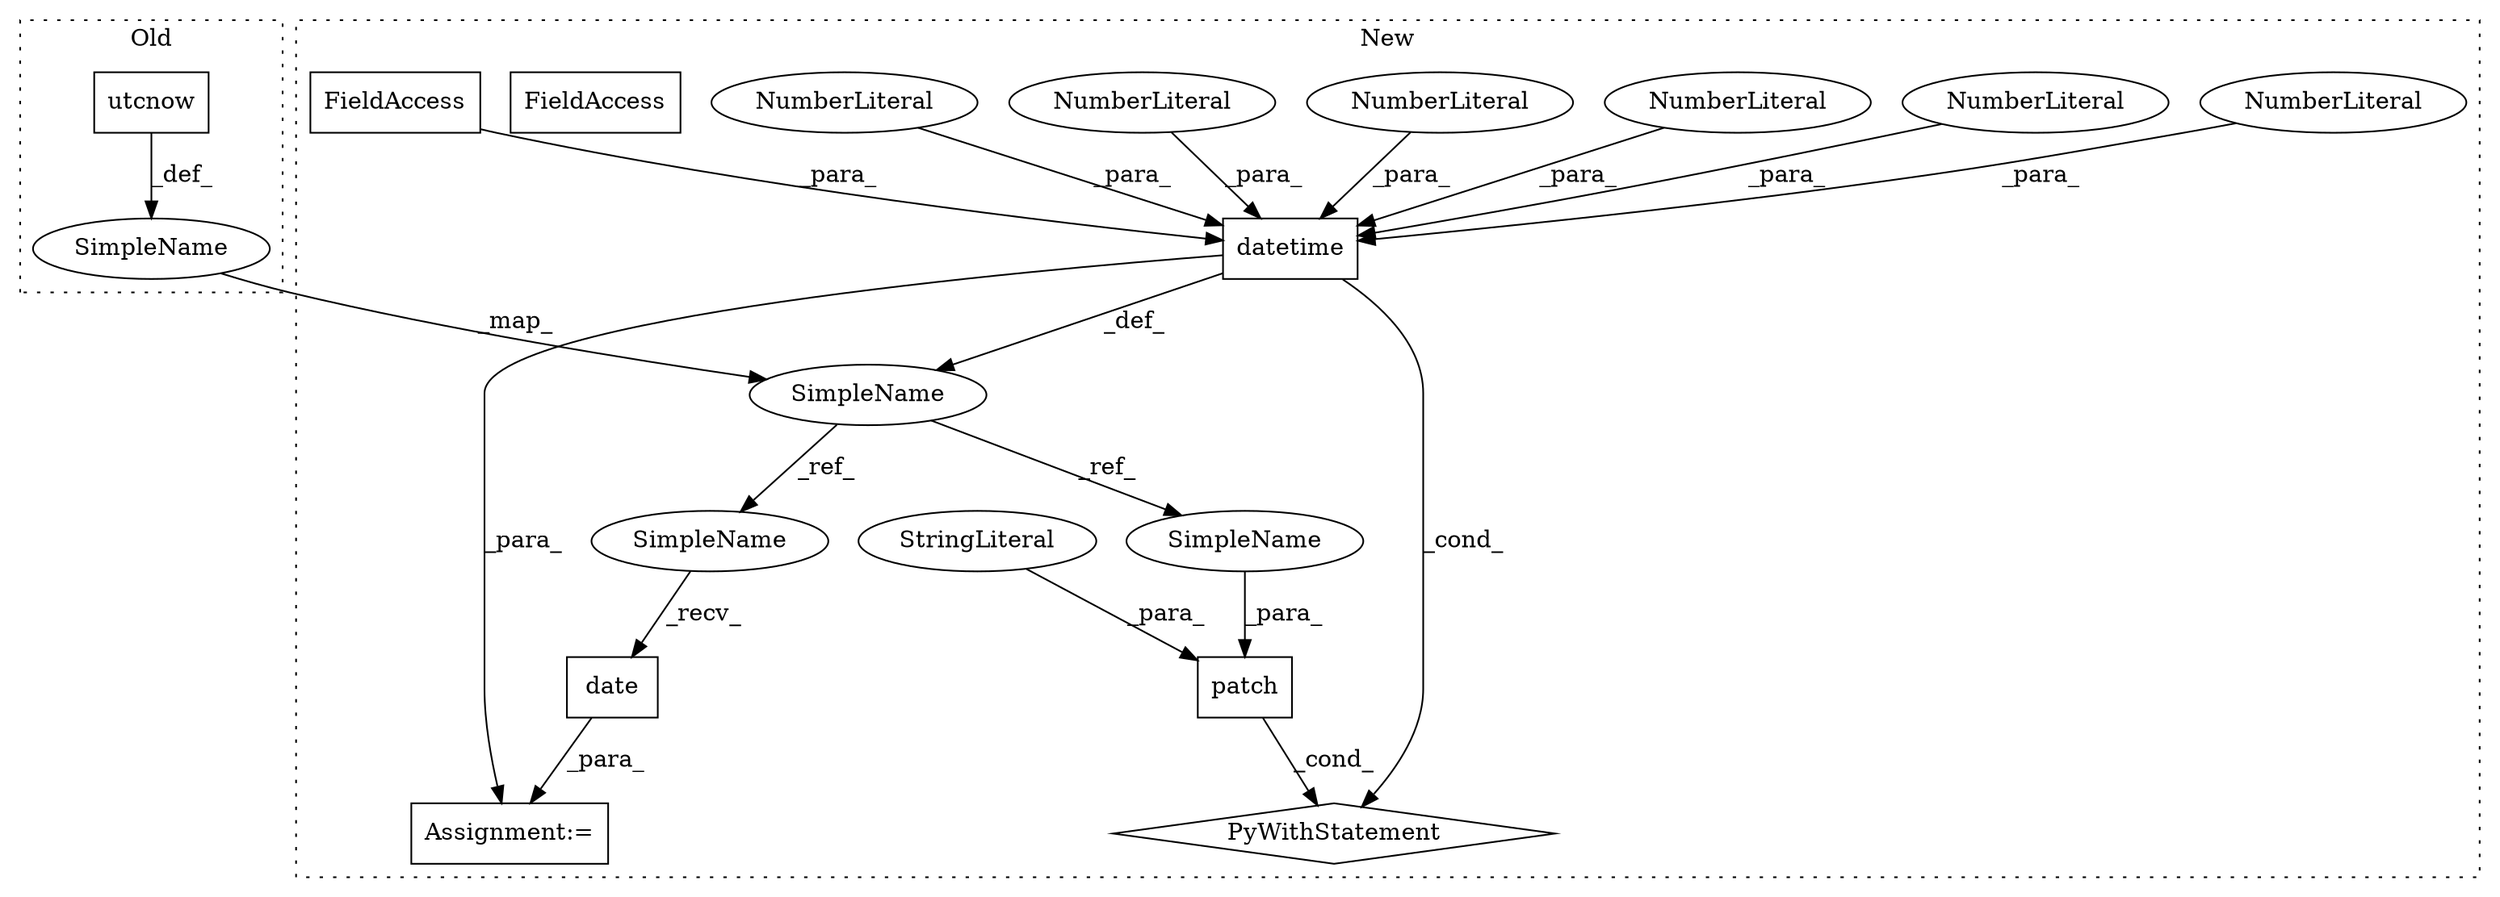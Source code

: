 digraph G {
subgraph cluster0 {
1 [label="utcnow" a="32" s="12267" l="8" shape="box"];
5 [label="SimpleName" a="42" s="12237" l="7" shape="ellipse"];
label = "Old";
style="dotted";
}
subgraph cluster1 {
2 [label="date" a="32" s="12639" l="6" shape="box"];
3 [label="Assignment:=" a="7" s="12630" l="1" shape="box"];
4 [label="SimpleName" a="42" s="12555" l="7" shape="ellipse"];
6 [label="patch" a="32" s="13060,13104" l="6,1" shape="box"];
7 [label="datetime" a="32" s="12563,12614" l="9,1" shape="box"];
8 [label="NumberLiteral" a="34" s="12585" l="1" shape="ellipse"];
9 [label="NumberLiteral" a="34" s="12587" l="1" shape="ellipse"];
10 [label="NumberLiteral" a="34" s="12572" l="4" shape="ellipse"];
11 [label="NumberLiteral" a="34" s="12582" l="2" shape="ellipse"];
12 [label="NumberLiteral" a="34" s="12579" l="2" shape="ellipse"];
13 [label="NumberLiteral" a="34" s="12577" l="1" shape="ellipse"];
14 [label="FieldAccess" a="22" s="12589" l="25" shape="box"];
15 [label="PyWithStatement" a="104" s="13050,13105" l="10,2" shape="diamond"];
16 [label="StringLiteral" a="45" s="13066" l="30" shape="ellipse"];
17 [label="SimpleName" a="42" s="12631" l="7" shape="ellipse"];
18 [label="SimpleName" a="42" s="13097" l="7" shape="ellipse"];
19 [label="FieldAccess" a="22" s="12589" l="25" shape="box"];
label = "New";
style="dotted";
}
1 -> 5 [label="_def_"];
2 -> 3 [label="_para_"];
4 -> 18 [label="_ref_"];
4 -> 17 [label="_ref_"];
5 -> 4 [label="_map_"];
6 -> 15 [label="_cond_"];
7 -> 3 [label="_para_"];
7 -> 4 [label="_def_"];
7 -> 15 [label="_cond_"];
8 -> 7 [label="_para_"];
9 -> 7 [label="_para_"];
10 -> 7 [label="_para_"];
11 -> 7 [label="_para_"];
12 -> 7 [label="_para_"];
13 -> 7 [label="_para_"];
16 -> 6 [label="_para_"];
17 -> 2 [label="_recv_"];
18 -> 6 [label="_para_"];
19 -> 7 [label="_para_"];
}